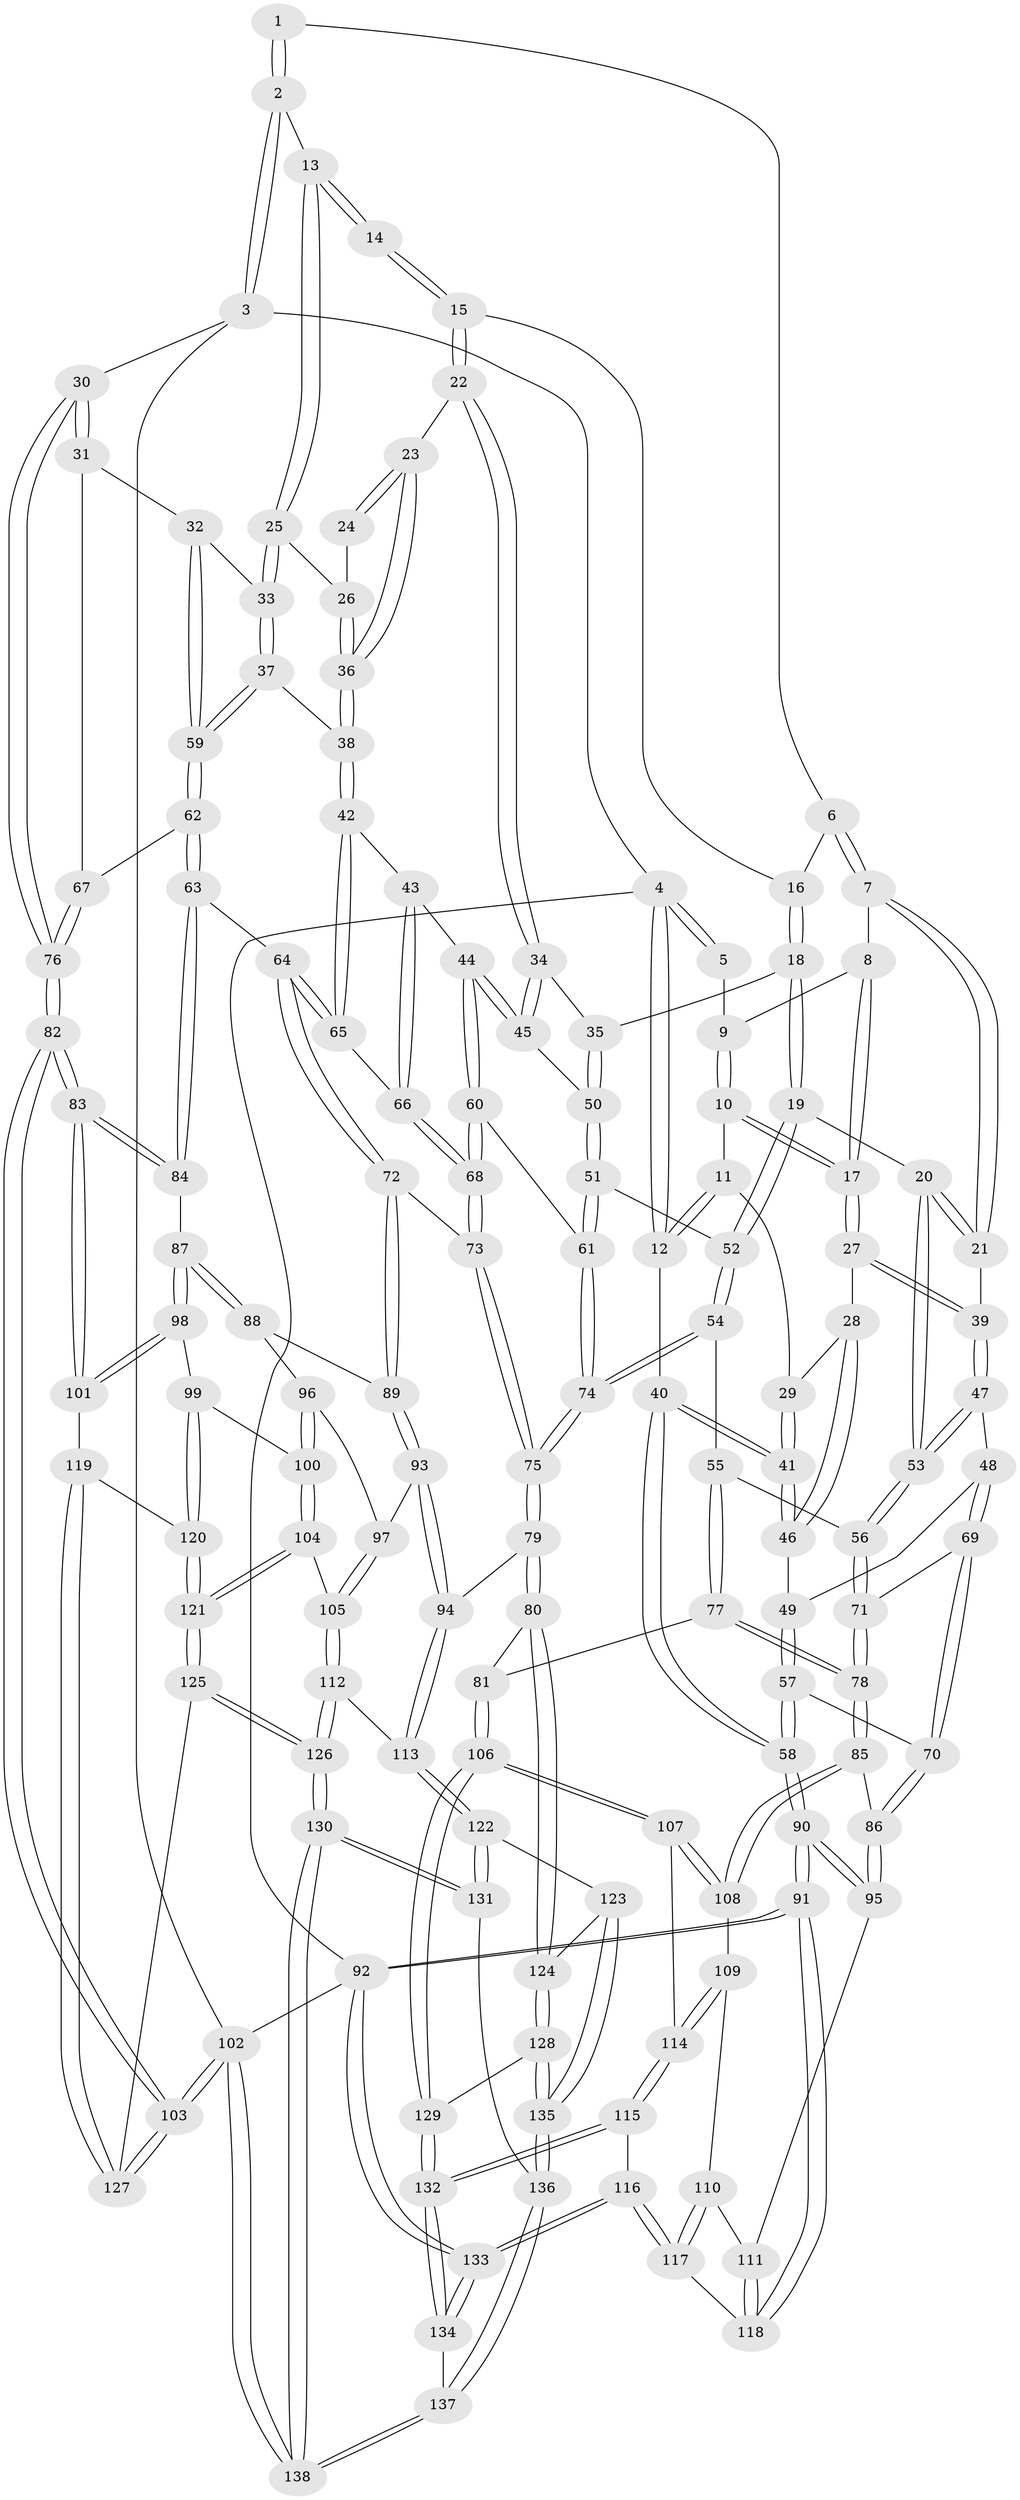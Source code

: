// Generated by graph-tools (version 1.1) at 2025/11/02/27/25 16:11:52]
// undirected, 138 vertices, 342 edges
graph export_dot {
graph [start="1"]
  node [color=gray90,style=filled];
  1 [pos="+0.3825243175494631+0"];
  2 [pos="+0.8215516184443142+0"];
  3 [pos="+1+0"];
  4 [pos="+0+0"];
  5 [pos="+0.0728894273063283+0"];
  6 [pos="+0.3810040955240434+0"];
  7 [pos="+0.2866409026998094+0.10272295269515203"];
  8 [pos="+0.15845116470901607+0.07319471917284644"];
  9 [pos="+0.12302103569857681+0.03035607332005305"];
  10 [pos="+0.07074152392368686+0.09464282279735023"];
  11 [pos="+0.055096965616938595+0.1082943031747634"];
  12 [pos="+0+0"];
  13 [pos="+0.8081893557734864+0"];
  14 [pos="+0.7500135691670213+0"];
  15 [pos="+0.5422783210650337+0.10910951769767577"];
  16 [pos="+0.44029787818494026+0.04535823883329649"];
  17 [pos="+0.1485506802090756+0.16959976290953485"];
  18 [pos="+0.42314804463768496+0.20463252894570186"];
  19 [pos="+0.3218055322779258+0.2194744429501074"];
  20 [pos="+0.31237446462175206+0.21628300375893622"];
  21 [pos="+0.2874632512262838+0.19739157433122909"];
  22 [pos="+0.5604630554114944+0.18788731841770268"];
  23 [pos="+0.6261067162194662+0.19270604941444605"];
  24 [pos="+0.7020930141835631+0.045900498165469275"];
  25 [pos="+0.8277551055517607+0.07298820438374683"];
  26 [pos="+0.7200789150182326+0.1746261817645487"];
  27 [pos="+0.1497896445660324+0.20068663305257906"];
  28 [pos="+0.1164766634889534+0.20827824321293426"];
  29 [pos="+0.04225127811738233+0.1491567534344601"];
  30 [pos="+1+0.22397559062830172"];
  31 [pos="+1+0.26191656354368537"];
  32 [pos="+0.9814147849497308+0.26470269727309936"];
  33 [pos="+0.8458016367028511+0.2139135622489809"];
  34 [pos="+0.5341680254362836+0.21135004530768378"];
  35 [pos="+0.46122021642334426+0.22468240248388882"];
  36 [pos="+0.7079134329834941+0.267087606911111"];
  37 [pos="+0.7446066456107058+0.28793084202860925"];
  38 [pos="+0.7244486376938083+0.28887198303945777"];
  39 [pos="+0.20460771500405905+0.22264153271894466"];
  40 [pos="+0+0.24645112168283145"];
  41 [pos="+0+0.23847043709176283"];
  42 [pos="+0.696133140709632+0.31998285048460645"];
  43 [pos="+0.649714678264783+0.35073310712978994"];
  44 [pos="+0.611790279935783+0.36657885520804284"];
  45 [pos="+0.5674054821622666+0.33078321366015545"];
  46 [pos="+0.06180267630909679+0.2777950568862833"];
  47 [pos="+0.17661543559889262+0.3602974163148201"];
  48 [pos="+0.13679624820860725+0.3745739859964557"];
  49 [pos="+0.07798082896391158+0.30997804323896927"];
  50 [pos="+0.4534242115020663+0.3399570890360172"];
  51 [pos="+0.4323550852845888+0.368071605393486"];
  52 [pos="+0.39463064641379875+0.3961525987837536"];
  53 [pos="+0.2557899177120024+0.38973698377996696"];
  54 [pos="+0.38410445216703615+0.4173858706763987"];
  55 [pos="+0.34429074342234994+0.4294147627363782"];
  56 [pos="+0.28449224669867834+0.4178781255912903"];
  57 [pos="+0+0.47711678716775635"];
  58 [pos="+0+0.4764496576461984"];
  59 [pos="+0.8491067653671536+0.4239851672375744"];
  60 [pos="+0.5867990762649856+0.42259899529975853"];
  61 [pos="+0.5840108058448222+0.4246960153856244"];
  62 [pos="+0.8540311307609953+0.47188893308861524"];
  63 [pos="+0.8529080915431716+0.4744678030719816"];
  64 [pos="+0.80809241629881+0.49850298205756494"];
  65 [pos="+0.732917331241508+0.43603230228411977"];
  66 [pos="+0.6925088114640295+0.4497293686981132"];
  67 [pos="+0.9366553382038018+0.45295390105595706"];
  68 [pos="+0.6716309412449969+0.5002582096520889"];
  69 [pos="+0.07904900501992514+0.47505087666975776"];
  70 [pos="+0.05335542050271524+0.49233337242609676"];
  71 [pos="+0.2152187144319567+0.5066148979335174"];
  72 [pos="+0.7626186968887568+0.5456351118047674"];
  73 [pos="+0.6770637224476203+0.5127055359159527"];
  74 [pos="+0.49748815458035067+0.5409296353389597"];
  75 [pos="+0.5094955230795625+0.6406633350570452"];
  76 [pos="+1+0.5644123518188097"];
  77 [pos="+0.30419005668957017+0.6376988679109443"];
  78 [pos="+0.2603859083124693+0.6417436557938625"];
  79 [pos="+0.509471446158021+0.6408264846287343"];
  80 [pos="+0.4924710417658161+0.657264531408865"];
  81 [pos="+0.33206650923448633+0.6467407164941875"];
  82 [pos="+1+0.6879627647680374"];
  83 [pos="+1+0.6742608115952148"];
  84 [pos="+0.8917736579860133+0.5267867403838283"];
  85 [pos="+0.25529278423107343+0.6448226148593209"];
  86 [pos="+0.11389364652036153+0.6243883165251464"];
  87 [pos="+0.8485482595670553+0.6555523817225019"];
  88 [pos="+0.7907402637603131+0.61854659930439"];
  89 [pos="+0.7612171286791027+0.5615855067690558"];
  90 [pos="+0+0.7545341253780892"];
  91 [pos="+0+0.7869330784565314"];
  92 [pos="+0+1"];
  93 [pos="+0.6352221139098174+0.6719887991464865"];
  94 [pos="+0.6249501030968627+0.6726678502966547"];
  95 [pos="+0.06520648720267426+0.6894949802569724"];
  96 [pos="+0.7677980892513375+0.6586877768570808"];
  97 [pos="+0.6987861360570854+0.7024745613248098"];
  98 [pos="+0.8751514995281022+0.6876082930535613"];
  99 [pos="+0.8084358298875345+0.7361219851525329"];
  100 [pos="+0.7910319767853577+0.741774084972628"];
  101 [pos="+0.9512683077909967+0.7027568663823149"];
  102 [pos="+1+1"];
  103 [pos="+1+1"];
  104 [pos="+0.7724671256190638+0.7540991970265313"];
  105 [pos="+0.7428927401715991+0.7515991126762928"];
  106 [pos="+0.32912067199572476+0.8341254995729833"];
  107 [pos="+0.26130337326511566+0.8080477670461725"];
  108 [pos="+0.24633222245622755+0.6710909521640268"];
  109 [pos="+0.1842887229765011+0.7387433236783222"];
  110 [pos="+0.1637633954118832+0.744577786291103"];
  111 [pos="+0.0870912969680959+0.724832607139198"];
  112 [pos="+0.6884109087209217+0.8254614059048618"];
  113 [pos="+0.6591824112201762+0.8228378034706163"];
  114 [pos="+0.19918089190466126+0.8398333998054983"];
  115 [pos="+0.18139101751815656+0.8596897400807609"];
  116 [pos="+0.12817162899450865+0.8603470159870353"];
  117 [pos="+0.11522933028848155+0.8411702102269242"];
  118 [pos="+0.09640424497822662+0.8239903673967431"];
  119 [pos="+0.9169101830837547+0.7585931707744997"];
  120 [pos="+0.8549801414012554+0.8006755718527718"];
  121 [pos="+0.8170522310556453+0.8910025817714446"];
  122 [pos="+0.5627113426563121+0.8741357831075449"];
  123 [pos="+0.5247290892414453+0.8465759273547767"];
  124 [pos="+0.48479340809800486+0.8096457203210794"];
  125 [pos="+0.817047476490965+0.9028121798168101"];
  126 [pos="+0.7813421129111908+0.9285107625283383"];
  127 [pos="+0.8996362591277134+0.9043920957473663"];
  128 [pos="+0.3849878661702887+0.8688172131266579"];
  129 [pos="+0.3703382364590382+0.8746848730662956"];
  130 [pos="+0.7069216330874596+1"];
  131 [pos="+0.5686952000917218+0.8907348641502904"];
  132 [pos="+0.29822506480265504+1"];
  133 [pos="+0+1"];
  134 [pos="+0.2802539756270431+1"];
  135 [pos="+0.4648201445628016+0.9674519661176022"];
  136 [pos="+0.4745459397324489+1"];
  137 [pos="+0.4212008070665824+1"];
  138 [pos="+0.7033207837527047+1"];
  1 -- 2;
  1 -- 2;
  1 -- 6;
  2 -- 3;
  2 -- 3;
  2 -- 13;
  3 -- 4;
  3 -- 30;
  3 -- 102;
  4 -- 5;
  4 -- 5;
  4 -- 12;
  4 -- 12;
  4 -- 92;
  5 -- 9;
  6 -- 7;
  6 -- 7;
  6 -- 16;
  7 -- 8;
  7 -- 21;
  7 -- 21;
  8 -- 9;
  8 -- 17;
  8 -- 17;
  9 -- 10;
  9 -- 10;
  10 -- 11;
  10 -- 17;
  10 -- 17;
  11 -- 12;
  11 -- 12;
  11 -- 29;
  12 -- 40;
  13 -- 14;
  13 -- 14;
  13 -- 25;
  13 -- 25;
  14 -- 15;
  14 -- 15;
  15 -- 16;
  15 -- 22;
  15 -- 22;
  16 -- 18;
  16 -- 18;
  17 -- 27;
  17 -- 27;
  18 -- 19;
  18 -- 19;
  18 -- 35;
  19 -- 20;
  19 -- 52;
  19 -- 52;
  20 -- 21;
  20 -- 21;
  20 -- 53;
  20 -- 53;
  21 -- 39;
  22 -- 23;
  22 -- 34;
  22 -- 34;
  23 -- 24;
  23 -- 24;
  23 -- 36;
  23 -- 36;
  24 -- 26;
  25 -- 26;
  25 -- 33;
  25 -- 33;
  26 -- 36;
  26 -- 36;
  27 -- 28;
  27 -- 39;
  27 -- 39;
  28 -- 29;
  28 -- 46;
  28 -- 46;
  29 -- 41;
  29 -- 41;
  30 -- 31;
  30 -- 31;
  30 -- 76;
  30 -- 76;
  31 -- 32;
  31 -- 67;
  32 -- 33;
  32 -- 59;
  32 -- 59;
  33 -- 37;
  33 -- 37;
  34 -- 35;
  34 -- 45;
  34 -- 45;
  35 -- 50;
  35 -- 50;
  36 -- 38;
  36 -- 38;
  37 -- 38;
  37 -- 59;
  37 -- 59;
  38 -- 42;
  38 -- 42;
  39 -- 47;
  39 -- 47;
  40 -- 41;
  40 -- 41;
  40 -- 58;
  40 -- 58;
  41 -- 46;
  41 -- 46;
  42 -- 43;
  42 -- 65;
  42 -- 65;
  43 -- 44;
  43 -- 66;
  43 -- 66;
  44 -- 45;
  44 -- 45;
  44 -- 60;
  44 -- 60;
  45 -- 50;
  46 -- 49;
  47 -- 48;
  47 -- 53;
  47 -- 53;
  48 -- 49;
  48 -- 69;
  48 -- 69;
  49 -- 57;
  49 -- 57;
  50 -- 51;
  50 -- 51;
  51 -- 52;
  51 -- 61;
  51 -- 61;
  52 -- 54;
  52 -- 54;
  53 -- 56;
  53 -- 56;
  54 -- 55;
  54 -- 74;
  54 -- 74;
  55 -- 56;
  55 -- 77;
  55 -- 77;
  56 -- 71;
  56 -- 71;
  57 -- 58;
  57 -- 58;
  57 -- 70;
  58 -- 90;
  58 -- 90;
  59 -- 62;
  59 -- 62;
  60 -- 61;
  60 -- 68;
  60 -- 68;
  61 -- 74;
  61 -- 74;
  62 -- 63;
  62 -- 63;
  62 -- 67;
  63 -- 64;
  63 -- 84;
  63 -- 84;
  64 -- 65;
  64 -- 65;
  64 -- 72;
  64 -- 72;
  65 -- 66;
  66 -- 68;
  66 -- 68;
  67 -- 76;
  67 -- 76;
  68 -- 73;
  68 -- 73;
  69 -- 70;
  69 -- 70;
  69 -- 71;
  70 -- 86;
  70 -- 86;
  71 -- 78;
  71 -- 78;
  72 -- 73;
  72 -- 89;
  72 -- 89;
  73 -- 75;
  73 -- 75;
  74 -- 75;
  74 -- 75;
  75 -- 79;
  75 -- 79;
  76 -- 82;
  76 -- 82;
  77 -- 78;
  77 -- 78;
  77 -- 81;
  78 -- 85;
  78 -- 85;
  79 -- 80;
  79 -- 80;
  79 -- 94;
  80 -- 81;
  80 -- 124;
  80 -- 124;
  81 -- 106;
  81 -- 106;
  82 -- 83;
  82 -- 83;
  82 -- 103;
  82 -- 103;
  83 -- 84;
  83 -- 84;
  83 -- 101;
  83 -- 101;
  84 -- 87;
  85 -- 86;
  85 -- 108;
  85 -- 108;
  86 -- 95;
  86 -- 95;
  87 -- 88;
  87 -- 88;
  87 -- 98;
  87 -- 98;
  88 -- 89;
  88 -- 96;
  89 -- 93;
  89 -- 93;
  90 -- 91;
  90 -- 91;
  90 -- 95;
  90 -- 95;
  91 -- 92;
  91 -- 92;
  91 -- 118;
  91 -- 118;
  92 -- 133;
  92 -- 133;
  92 -- 102;
  93 -- 94;
  93 -- 94;
  93 -- 97;
  94 -- 113;
  94 -- 113;
  95 -- 111;
  96 -- 97;
  96 -- 100;
  96 -- 100;
  97 -- 105;
  97 -- 105;
  98 -- 99;
  98 -- 101;
  98 -- 101;
  99 -- 100;
  99 -- 120;
  99 -- 120;
  100 -- 104;
  100 -- 104;
  101 -- 119;
  102 -- 103;
  102 -- 103;
  102 -- 138;
  102 -- 138;
  103 -- 127;
  103 -- 127;
  104 -- 105;
  104 -- 121;
  104 -- 121;
  105 -- 112;
  105 -- 112;
  106 -- 107;
  106 -- 107;
  106 -- 129;
  106 -- 129;
  107 -- 108;
  107 -- 108;
  107 -- 114;
  108 -- 109;
  109 -- 110;
  109 -- 114;
  109 -- 114;
  110 -- 111;
  110 -- 117;
  110 -- 117;
  111 -- 118;
  111 -- 118;
  112 -- 113;
  112 -- 126;
  112 -- 126;
  113 -- 122;
  113 -- 122;
  114 -- 115;
  114 -- 115;
  115 -- 116;
  115 -- 132;
  115 -- 132;
  116 -- 117;
  116 -- 117;
  116 -- 133;
  116 -- 133;
  117 -- 118;
  119 -- 120;
  119 -- 127;
  119 -- 127;
  120 -- 121;
  120 -- 121;
  121 -- 125;
  121 -- 125;
  122 -- 123;
  122 -- 131;
  122 -- 131;
  123 -- 124;
  123 -- 135;
  123 -- 135;
  124 -- 128;
  124 -- 128;
  125 -- 126;
  125 -- 126;
  125 -- 127;
  126 -- 130;
  126 -- 130;
  128 -- 129;
  128 -- 135;
  128 -- 135;
  129 -- 132;
  129 -- 132;
  130 -- 131;
  130 -- 131;
  130 -- 138;
  130 -- 138;
  131 -- 136;
  132 -- 134;
  132 -- 134;
  133 -- 134;
  133 -- 134;
  134 -- 137;
  135 -- 136;
  135 -- 136;
  136 -- 137;
  136 -- 137;
  137 -- 138;
  137 -- 138;
}
